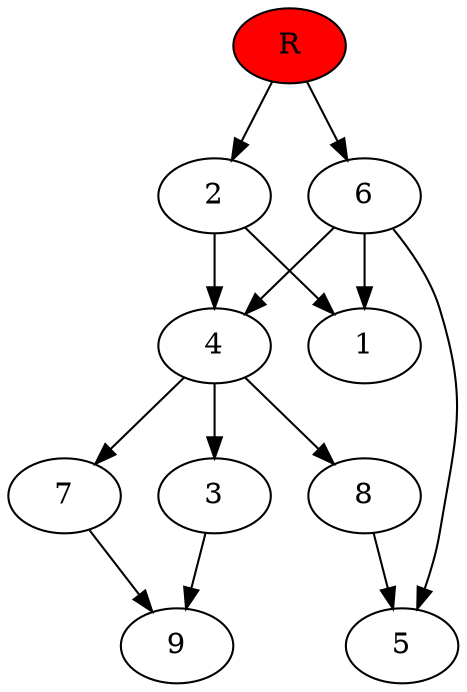 digraph prb39964 {
	1
	2
	3
	4
	5
	6
	7
	8
	R [fillcolor="#ff0000" style=filled]
	2 -> 1
	2 -> 4
	3 -> 9
	4 -> 3
	4 -> 7
	4 -> 8
	6 -> 1
	6 -> 4
	6 -> 5
	7 -> 9
	8 -> 5
	R -> 2
	R -> 6
}
